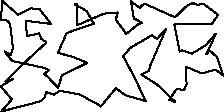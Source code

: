 unitsize(0.001cm);
// 25066.5
draw((1357,1905)--(1362,1526));
draw((1362,1526)--(1838,1732));
draw((1838,1732)--(2082,1753));
draw((2082,1753)--(2048,1628));
draw((2048,1628)--(2232,1374));
draw((2232,1374)--(2433,1538));
draw((2433,1538)--(2513,1572));
draw((2513,1572)--(2365,1649));
draw((2365,1649)--(2318,1925));
draw((2318,1925)--(2312,1949));
draw((2312,1949)--(2469,1838));
draw((2469,1838)--(2552,1909));
draw((2552,1909)--(3092,1668));
draw((3092,1668)--(3314,1881));
draw((3314,1881)--(3409,1917));
draw((3409,1917)--(3499,1885));
draw((3499,1885)--(3586,1909));
draw((3586,1909)--(3853,1712));
draw((3853,1712)--(3736,1542));
draw((3736,1542)--(3078,1541));
draw((3078,1541)--(3174,1064));
draw((3174,1064)--(3213,1085));
draw((3213,1085)--(3394,1028));
draw((3394,1028)--(3635,1174));
draw((3635,1174)--(3808,1375));
draw((3808,1375)--(3729,1188));
draw((3729,1188)--(3646,1018));
draw((3646,1018)--(3704,1082));
draw((3704,1082)--(3835,963));
draw((3835,963)--(3939,640));
draw((3939,640)--(3806,746));
draw((3806,746)--(3564,676));
draw((3564,676)--(3278,799));
draw((3278,799)--(3297,491));
draw((3297,491)--(3249,378));
draw((3249,378)--(3124,408));
draw((3124,408)--(2990,214));
draw((2990,214)--(3099,173));
draw((3099,173)--(2781,478));
draw((2781,478)--(2499,658));
draw((2499,658)--(2636,727));
draw((2636,727)--(2650,802));
draw((2650,802)--(2933,1459));
draw((2933,1459)--(2773,1286));
draw((2773,1286)--(2687,1353));
draw((2687,1353)--(2302,1127));
draw((2302,1127)--(2178,978));
draw((2178,978)--(2361,640));
draw((2361,640)--(2576,189));
draw((2576,189)--(2221,291));
draw((2221,291)--(2049,417));
draw((2049,417)--(1868,197));
draw((1868,197)--(1779,90));
draw((1779,90)--(1774,107));
draw((1774,107)--(1410,307));
draw((1410,307)--(1058,372));
draw((1058,372)--(960,303));
draw((960,303)--(913,317));
draw((913,317)--(812,351));
draw((812,351)--(805,272));
draw((805,272)--(721,186));
draw((721,186)--(29,6));
draw((29,6)--(213,220));
draw((213,220)--(14,454));
draw((14,454)--(40,462));
draw((40,462)--(242,584));
draw((242,584)--(99,536));
draw((99,536)--(396,828));
draw((396,828)--(826,1226));
draw((826,1226)--(737,1285));
draw((737,1285)--(693,1383));
draw((693,1383)--(482,1337));
draw((482,1337)--(457,1607));
draw((457,1607)--(901,1552));
draw((901,1552)--(705,1812));
draw((705,1812)--(554,1825));
draw((554,1825)--(323,1714));
draw((323,1714)--(43,1957));
draw((43,1957)--(22,1617));
draw((22,1617)--(138,1610));
draw((138,1610)--(185,1542));
draw((185,1542)--(234,1118));
draw((234,1118)--(192,1004));
draw((192,1004)--(86,1065));
draw((86,1065)--(219,898));
draw((219,898)--(779,777));
draw((779,777)--(868,731));
draw((868,731)--(781,671));
draw((781,671)--(834,629));
draw((834,629)--(1000,457));
draw((1000,457)--(1031,428));
draw((1031,428)--(1097,643));
draw((1097,643)--(1544,863));
draw((1544,863)--(1307,964));
draw((1307,964)--(1027,1041));
draw((1027,1041)--(1183,1391));
draw((1183,1391)--(1660,1556));
draw((1660,1556)--(1533,1780));
draw((1533,1780)--(1327,1893));
draw((1327,1893)--(1357,1905));
